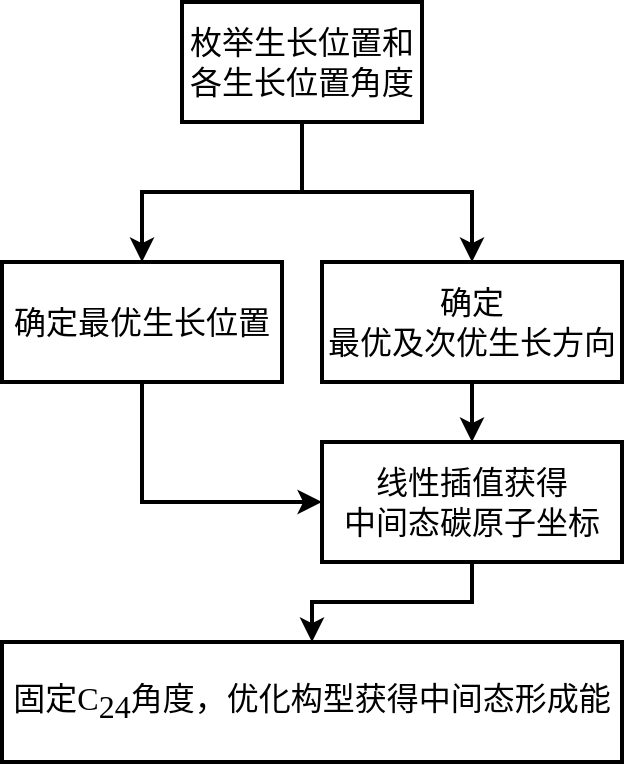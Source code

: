 <mxfile version="12.6.5" type="device"><diagram id="C5RBs43oDa-KdzZeNtuy" name="Page-1"><mxGraphModel dx="1422" dy="814" grid="1" gridSize="10" guides="1" tooltips="1" connect="1" arrows="1" fold="1" page="1" pageScale="1" pageWidth="827" pageHeight="1169" math="0" shadow="0"><root><mxCell id="WIyWlLk6GJQsqaUBKTNV-0"/><mxCell id="WIyWlLk6GJQsqaUBKTNV-1" parent="WIyWlLk6GJQsqaUBKTNV-0"/><mxCell id="BTHlIggJWj9CxAm6DFOT-13" style="edgeStyle=orthogonalEdgeStyle;rounded=0;orthogonalLoop=1;jettySize=auto;html=1;exitX=0.5;exitY=1;exitDx=0;exitDy=0;entryX=0.5;entryY=0;entryDx=0;entryDy=0;strokeWidth=2;fontFamily=Times New Roman;fontSize=16;" edge="1" parent="WIyWlLk6GJQsqaUBKTNV-1" source="BTHlIggJWj9CxAm6DFOT-0" target="BTHlIggJWj9CxAm6DFOT-1"><mxGeometry relative="1" as="geometry"/></mxCell><mxCell id="BTHlIggJWj9CxAm6DFOT-14" style="edgeStyle=orthogonalEdgeStyle;rounded=0;orthogonalLoop=1;jettySize=auto;html=1;exitX=0.5;exitY=1;exitDx=0;exitDy=0;strokeWidth=2;fontFamily=Times New Roman;fontSize=16;" edge="1" parent="WIyWlLk6GJQsqaUBKTNV-1" source="BTHlIggJWj9CxAm6DFOT-0" target="BTHlIggJWj9CxAm6DFOT-2"><mxGeometry relative="1" as="geometry"/></mxCell><mxCell id="BTHlIggJWj9CxAm6DFOT-0" value="枚举生长位置和各生长位置角度" style="rounded=0;whiteSpace=wrap;html=1;fontFamily=Times New Roman;fontSize=16;strokeWidth=2;" vertex="1" parent="WIyWlLk6GJQsqaUBKTNV-1"><mxGeometry x="340" y="140" width="120" height="60" as="geometry"/></mxCell><mxCell id="BTHlIggJWj9CxAm6DFOT-4" style="edgeStyle=orthogonalEdgeStyle;rounded=0;orthogonalLoop=1;jettySize=auto;html=1;exitX=0.5;exitY=1;exitDx=0;exitDy=0;entryX=0;entryY=0.5;entryDx=0;entryDy=0;fontFamily=Times New Roman;fontSize=16;strokeWidth=2;" edge="1" parent="WIyWlLk6GJQsqaUBKTNV-1" source="BTHlIggJWj9CxAm6DFOT-1" target="BTHlIggJWj9CxAm6DFOT-3"><mxGeometry relative="1" as="geometry"/></mxCell><mxCell id="BTHlIggJWj9CxAm6DFOT-1" value="确定最优生长位置" style="rounded=0;whiteSpace=wrap;html=1;fontFamily=Times New Roman;fontSize=16;strokeWidth=2;" vertex="1" parent="WIyWlLk6GJQsqaUBKTNV-1"><mxGeometry x="250" y="270" width="140" height="60" as="geometry"/></mxCell><mxCell id="BTHlIggJWj9CxAm6DFOT-5" style="edgeStyle=orthogonalEdgeStyle;rounded=0;orthogonalLoop=1;jettySize=auto;html=1;exitX=0.5;exitY=1;exitDx=0;exitDy=0;entryX=0.5;entryY=0;entryDx=0;entryDy=0;fontFamily=Times New Roman;fontSize=16;strokeWidth=2;" edge="1" parent="WIyWlLk6GJQsqaUBKTNV-1" source="BTHlIggJWj9CxAm6DFOT-2" target="BTHlIggJWj9CxAm6DFOT-3"><mxGeometry relative="1" as="geometry"/></mxCell><mxCell id="BTHlIggJWj9CxAm6DFOT-2" value="确定&lt;br style=&quot;font-size: 16px;&quot;&gt;最优及次优生长方向" style="rounded=0;whiteSpace=wrap;html=1;fontFamily=Times New Roman;fontSize=16;strokeWidth=2;" vertex="1" parent="WIyWlLk6GJQsqaUBKTNV-1"><mxGeometry x="410" y="270" width="150" height="60" as="geometry"/></mxCell><mxCell id="BTHlIggJWj9CxAm6DFOT-10" style="edgeStyle=orthogonalEdgeStyle;rounded=0;orthogonalLoop=1;jettySize=auto;html=1;exitX=0.5;exitY=1;exitDx=0;exitDy=0;entryX=0.5;entryY=0;entryDx=0;entryDy=0;fontFamily=Times New Roman;fontSize=16;strokeWidth=2;" edge="1" parent="WIyWlLk6GJQsqaUBKTNV-1" source="BTHlIggJWj9CxAm6DFOT-3" target="BTHlIggJWj9CxAm6DFOT-8"><mxGeometry relative="1" as="geometry"/></mxCell><mxCell id="BTHlIggJWj9CxAm6DFOT-3" value="线性插值获得&lt;br style=&quot;font-size: 16px;&quot;&gt;中间态碳原子坐标" style="rounded=0;whiteSpace=wrap;html=1;fontFamily=Times New Roman;fontSize=16;strokeWidth=2;" vertex="1" parent="WIyWlLk6GJQsqaUBKTNV-1"><mxGeometry x="410" y="360" width="150" height="60" as="geometry"/></mxCell><mxCell id="BTHlIggJWj9CxAm6DFOT-8" value="固定C&lt;sub style=&quot;font-size: 16px;&quot;&gt;24&lt;/sub&gt;角度，优化构型获得中间态形成能" style="rounded=0;whiteSpace=wrap;html=1;fontFamily=Times New Roman;fontSize=16;strokeWidth=2;" vertex="1" parent="WIyWlLk6GJQsqaUBKTNV-1"><mxGeometry x="250" y="460" width="310" height="60" as="geometry"/></mxCell></root></mxGraphModel></diagram></mxfile>